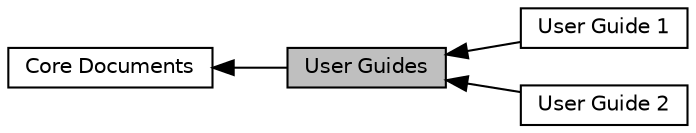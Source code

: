 digraph "User Guides"
{
  edge [fontname="Helvetica",fontsize="10",labelfontname="Helvetica",labelfontsize="10"];
  node [fontname="Helvetica",fontsize="10",shape=box];
  rankdir=LR;
  Node2 [label="Core Documents",height=0.2,width=0.4,color="black", fillcolor="white", style="filled",URL="$group___r_e_w___c_o_r_e___d_o_c_s.html",tooltip="Core documentation."];
  Node1 [label="User Guides",height=0.2,width=0.4,color="black", fillcolor="grey75", style="filled", fontcolor="black",tooltip=" "];
  Node3 [label="User Guide 1",height=0.2,width=0.4,color="black", fillcolor="white", style="filled",URL="$group__user1.html",tooltip=" "];
  Node4 [label="User Guide 2",height=0.2,width=0.4,color="black", fillcolor="white", style="filled",URL="$group__user2.html",tooltip=" "];
  Node2->Node1 [shape=plaintext, dir="back", style="solid"];
  Node1->Node3 [shape=plaintext, dir="back", style="solid"];
  Node1->Node4 [shape=plaintext, dir="back", style="solid"];
}
